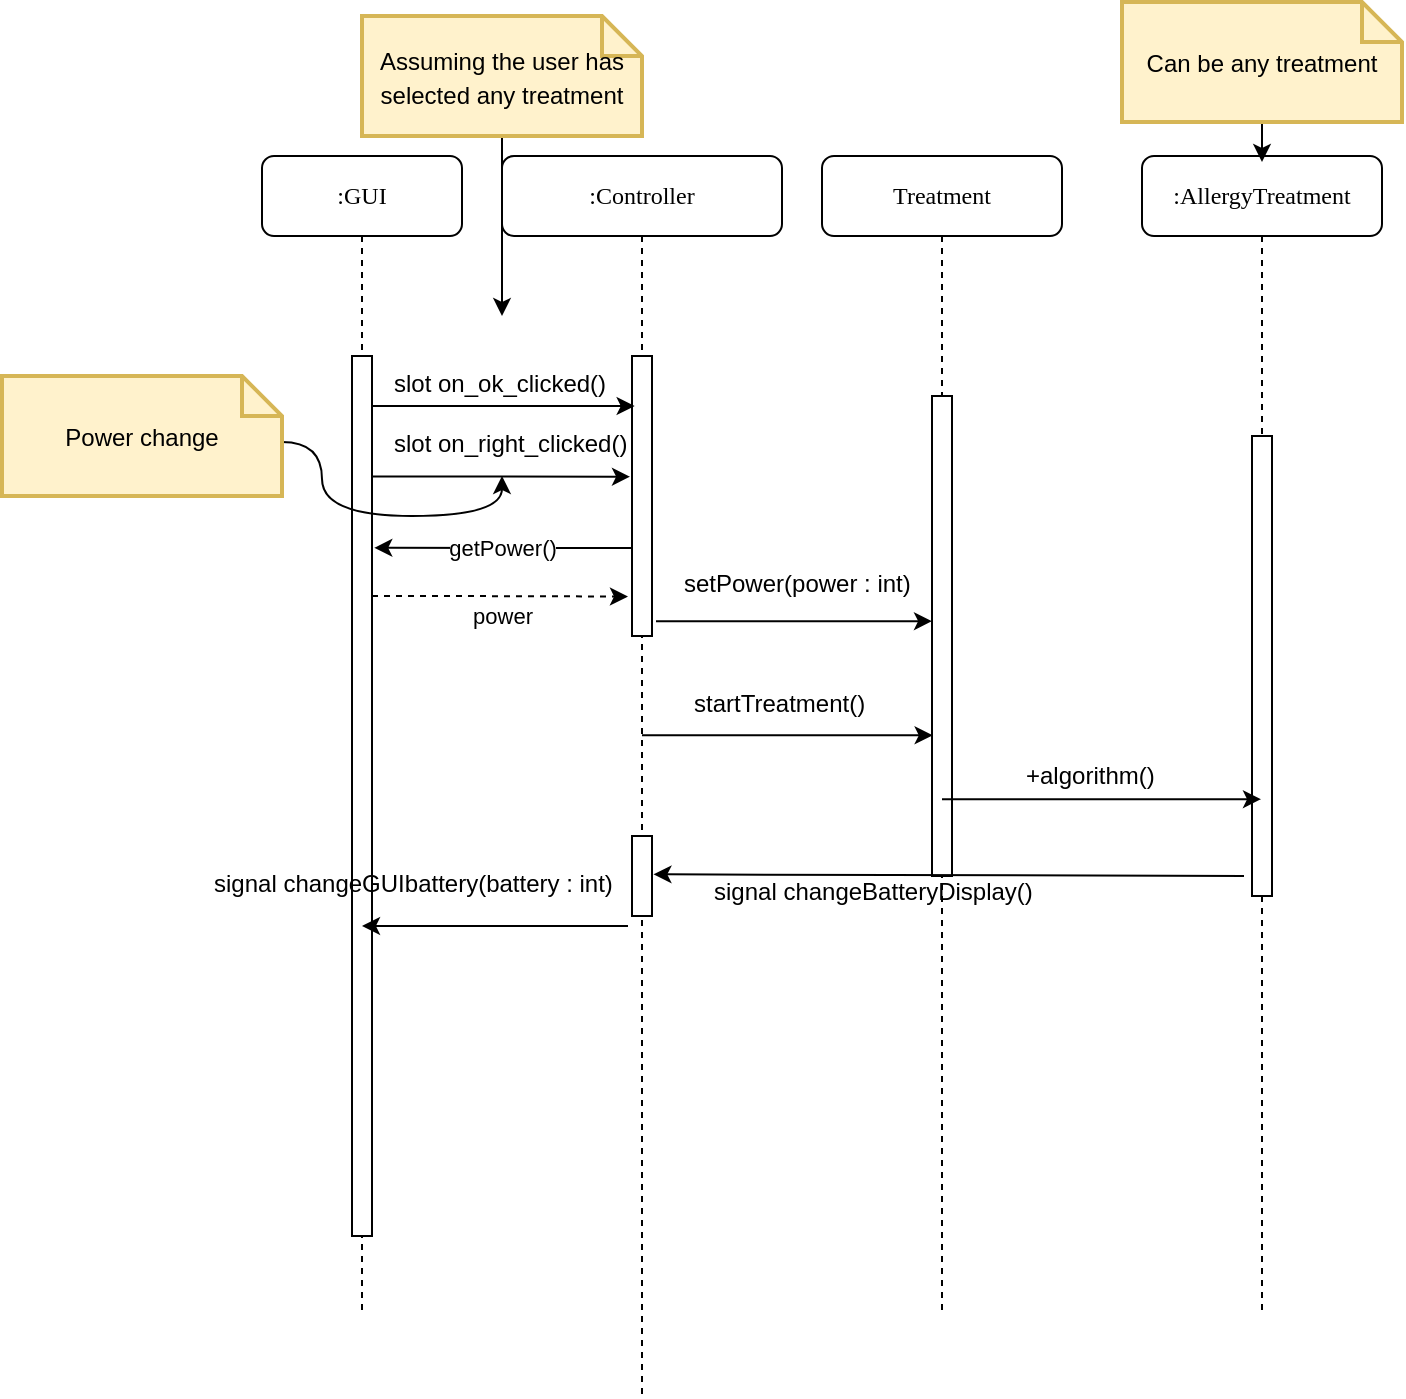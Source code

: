 <mxfile version="14.5.4" type="google"><diagram name="Page-1" id="13e1069c-82ec-6db2-03f1-153e76fe0fe0"><mxGraphModel dx="1913" dy="454" grid="1" gridSize="10" guides="1" tooltips="1" connect="1" arrows="1" fold="1" page="1" pageScale="1" pageWidth="1100" pageHeight="850" background="#ffffff" math="0" shadow="0"><root><mxCell id="0"/><mxCell id="1" parent="0"/><mxCell id="I-0-HtNob_EDXobHEYGi-2" value=":Controller" style="shape=umlLifeline;perimeter=lifelinePerimeter;whiteSpace=wrap;html=1;container=1;collapsible=0;recursiveResize=0;outlineConnect=0;rounded=1;shadow=0;comic=0;labelBackgroundColor=none;strokeWidth=1;fontFamily=Verdana;fontSize=12;align=center;" parent="1" vertex="1"><mxGeometry x="220" y="80" width="140" height="620" as="geometry"/></mxCell><mxCell id="I-0-HtNob_EDXobHEYGi-3" value="" style="html=1;points=[];perimeter=orthogonalPerimeter;rounded=0;shadow=0;comic=0;labelBackgroundColor=none;strokeWidth=1;fontFamily=Verdana;fontSize=12;align=center;" parent="I-0-HtNob_EDXobHEYGi-2" vertex="1"><mxGeometry x="65" y="100" width="10" height="140" as="geometry"/></mxCell><mxCell id="I-0-HtNob_EDXobHEYGi-46" value="" style="html=1;points=[];perimeter=orthogonalPerimeter;rounded=0;shadow=0;comic=0;labelBackgroundColor=none;strokeWidth=1;fontFamily=Verdana;fontSize=12;align=center;" parent="I-0-HtNob_EDXobHEYGi-2" vertex="1"><mxGeometry x="65" y="340" width="10" height="40" as="geometry"/></mxCell><mxCell id="I-0-HtNob_EDXobHEYGi-4" value="Treatment" style="shape=umlLifeline;perimeter=lifelinePerimeter;whiteSpace=wrap;html=1;container=1;collapsible=0;recursiveResize=0;outlineConnect=0;rounded=1;shadow=0;comic=0;labelBackgroundColor=none;strokeWidth=1;fontFamily=Verdana;fontSize=12;align=center;" parent="1" vertex="1"><mxGeometry x="380" y="80" width="120" height="580" as="geometry"/></mxCell><mxCell id="I-0-HtNob_EDXobHEYGi-5" value="" style="html=1;points=[];perimeter=orthogonalPerimeter;rounded=0;shadow=0;comic=0;labelBackgroundColor=none;strokeWidth=1;fontFamily=Verdana;fontSize=12;align=center;" parent="I-0-HtNob_EDXobHEYGi-4" vertex="1"><mxGeometry x="55" y="120" width="10" height="240" as="geometry"/></mxCell><mxCell id="I-0-HtNob_EDXobHEYGi-7" value=":AllergyTreatment" style="shape=umlLifeline;perimeter=lifelinePerimeter;whiteSpace=wrap;html=1;container=1;collapsible=0;recursiveResize=0;outlineConnect=0;rounded=1;shadow=0;comic=0;labelBackgroundColor=none;strokeWidth=1;fontFamily=Verdana;fontSize=12;align=center;" parent="1" vertex="1"><mxGeometry x="540" y="80" width="120" height="580" as="geometry"/></mxCell><mxCell id="I-0-HtNob_EDXobHEYGi-8" value="" style="html=1;points=[];perimeter=orthogonalPerimeter;rounded=0;shadow=0;comic=0;labelBackgroundColor=none;strokeWidth=1;fontFamily=Verdana;fontSize=12;align=center;" parent="I-0-HtNob_EDXobHEYGi-7" vertex="1"><mxGeometry x="55" y="140" width="10" height="230" as="geometry"/></mxCell><mxCell id="7LwXY-ihyqP7esMptS4m-1" style="edgeStyle=orthogonalEdgeStyle;rounded=0;orthogonalLoop=1;jettySize=auto;html=1;entryX=0.133;entryY=0.179;entryDx=0;entryDy=0;entryPerimeter=0;" edge="1" parent="1" source="I-0-HtNob_EDXobHEYGi-9" target="I-0-HtNob_EDXobHEYGi-3"><mxGeometry relative="1" as="geometry"><Array as="points"><mxPoint x="220" y="205"/><mxPoint x="220" y="205"/></Array></mxGeometry></mxCell><mxCell id="I-0-HtNob_EDXobHEYGi-9" value=":GUI" style="shape=umlLifeline;perimeter=lifelinePerimeter;whiteSpace=wrap;html=1;container=1;collapsible=0;recursiveResize=0;outlineConnect=0;rounded=1;shadow=0;comic=0;labelBackgroundColor=none;strokeWidth=1;fontFamily=Verdana;fontSize=12;align=center;" parent="1" vertex="1"><mxGeometry x="100" y="80" width="100" height="580" as="geometry"/></mxCell><mxCell id="I-0-HtNob_EDXobHEYGi-10" value="" style="html=1;points=[];perimeter=orthogonalPerimeter;rounded=0;shadow=0;comic=0;labelBackgroundColor=none;strokeWidth=1;fontFamily=Verdana;fontSize=12;align=center;" parent="I-0-HtNob_EDXobHEYGi-9" vertex="1"><mxGeometry x="45" y="100" width="10" height="440" as="geometry"/></mxCell><mxCell id="I-0-HtNob_EDXobHEYGi-23" value="slot on_ok_clicked()" style="text;strokeColor=none;fillColor=none;align=left;verticalAlign=top;spacingLeft=4;spacingRight=4;overflow=hidden;rotatable=0;points=[[0,0.5],[1,0.5]];portConstraint=eastwest;" parent="1" vertex="1"><mxGeometry x="160" y="180" width="120" height="26" as="geometry"/></mxCell><mxCell id="I-0-HtNob_EDXobHEYGi-25" style="edgeStyle=orthogonalEdgeStyle;rounded=0;orthogonalLoop=1;jettySize=auto;html=1;" parent="1" source="I-0-HtNob_EDXobHEYGi-24" edge="1"><mxGeometry relative="1" as="geometry"><mxPoint x="220" y="160" as="targetPoint"/></mxGeometry></mxCell><mxCell id="I-0-HtNob_EDXobHEYGi-24" value="&lt;span style=&quot;color: rgb(0 , 0 , 0) ; font-size: 12px&quot;&gt;Assuming the user has selected any treatment&lt;/span&gt;" style="shape=note;strokeWidth=2;fontSize=14;size=20;whiteSpace=wrap;html=1;fillColor=#fff2cc;strokeColor=#d6b656;fontColor=#666600;" parent="1" vertex="1"><mxGeometry x="150" y="10" width="140" height="60" as="geometry"/></mxCell><mxCell id="I-0-HtNob_EDXobHEYGi-26" value="slot on_right_clicked()" style="text;strokeColor=none;fillColor=none;align=left;verticalAlign=top;spacingLeft=4;spacingRight=4;overflow=hidden;rotatable=0;points=[[0,0.5],[1,0.5]];portConstraint=eastwest;" parent="1" vertex="1"><mxGeometry x="160" y="210" width="140" height="26" as="geometry"/></mxCell><mxCell id="I-0-HtNob_EDXobHEYGi-29" style="edgeStyle=orthogonalEdgeStyle;rounded=0;orthogonalLoop=1;jettySize=auto;html=1;curved=1;" parent="1" source="I-0-HtNob_EDXobHEYGi-28" edge="1"><mxGeometry relative="1" as="geometry"><mxPoint x="220" y="240" as="targetPoint"/><Array as="points"><mxPoint x="-20" y="223"/><mxPoint x="130" y="223"/><mxPoint x="130" y="260"/><mxPoint x="220" y="260"/></Array></mxGeometry></mxCell><mxCell id="I-0-HtNob_EDXobHEYGi-28" value="&lt;span style=&quot;color: rgb(0 , 0 , 0) ; font-size: 12px&quot;&gt;Power change&lt;/span&gt;" style="shape=note;strokeWidth=2;fontSize=14;size=20;whiteSpace=wrap;html=1;fillColor=#fff2cc;strokeColor=#d6b656;fontColor=#666600;" parent="1" vertex="1"><mxGeometry x="-30" y="190" width="140" height="60" as="geometry"/></mxCell><mxCell id="I-0-HtNob_EDXobHEYGi-31" value="" style="endArrow=classic;html=1;exitX=1.2;exitY=0.947;exitDx=0;exitDy=0;exitPerimeter=0;" parent="1" source="I-0-HtNob_EDXobHEYGi-3" target="I-0-HtNob_EDXobHEYGi-5" edge="1"><mxGeometry width="50" height="50" relative="1" as="geometry"><mxPoint x="350" y="220" as="sourcePoint"/><mxPoint x="410" y="284" as="targetPoint"/></mxGeometry></mxCell><mxCell id="I-0-HtNob_EDXobHEYGi-32" value="startTreatment()" style="text;strokeColor=none;fillColor=none;align=left;verticalAlign=top;spacingLeft=4;spacingRight=4;overflow=hidden;rotatable=0;points=[[0,0.5],[1,0.5]];portConstraint=eastwest;" parent="1" vertex="1"><mxGeometry x="310" y="340" width="100" height="26" as="geometry"/></mxCell><mxCell id="I-0-HtNob_EDXobHEYGi-37" style="edgeStyle=orthogonalEdgeStyle;curved=1;rounded=0;orthogonalLoop=1;jettySize=auto;html=1;" parent="1" source="I-0-HtNob_EDXobHEYGi-35" edge="1"><mxGeometry relative="1" as="geometry"><mxPoint x="600" y="83" as="targetPoint"/></mxGeometry></mxCell><mxCell id="I-0-HtNob_EDXobHEYGi-35" value="&lt;span style=&quot;color: rgb(0 , 0 , 0) ; font-size: 12px&quot;&gt;Can be any treatment&lt;/span&gt;" style="shape=note;strokeWidth=2;fontSize=14;size=20;whiteSpace=wrap;html=1;fillColor=#fff2cc;strokeColor=#d6b656;fontColor=#666600;" parent="1" vertex="1"><mxGeometry x="530" y="3" width="140" height="60" as="geometry"/></mxCell><mxCell id="I-0-HtNob_EDXobHEYGi-38" value="" style="endArrow=classic;html=1;entryX=0.033;entryY=0.707;entryDx=0;entryDy=0;entryPerimeter=0;" parent="1" source="I-0-HtNob_EDXobHEYGi-2" target="I-0-HtNob_EDXobHEYGi-5" edge="1"><mxGeometry width="50" height="50" relative="1" as="geometry"><mxPoint x="400" y="310" as="sourcePoint"/><mxPoint x="430" y="370" as="targetPoint"/></mxGeometry></mxCell><mxCell id="I-0-HtNob_EDXobHEYGi-40" value="&lt;span&gt;+algorithm()&lt;/span&gt;" style="text;html=1;align=left;verticalAlign=middle;resizable=0;points=[];autosize=1;" parent="1" vertex="1"><mxGeometry x="480" y="380" width="80" height="20" as="geometry"/></mxCell><mxCell id="I-0-HtNob_EDXobHEYGi-41" value="" style="endArrow=classic;html=1;exitX=0.5;exitY=0.84;exitDx=0;exitDy=0;exitPerimeter=0;" parent="1" source="I-0-HtNob_EDXobHEYGi-5" target="I-0-HtNob_EDXobHEYGi-7" edge="1"><mxGeometry width="50" height="50" relative="1" as="geometry"><mxPoint x="449.5" y="401.6" as="sourcePoint"/><mxPoint x="599.5" y="401.6" as="targetPoint"/></mxGeometry></mxCell><mxCell id="I-0-HtNob_EDXobHEYGi-42" value="signal changeBatteryDisplay()" style="text;strokeColor=none;fillColor=none;align=left;verticalAlign=top;spacingLeft=4;spacingRight=4;overflow=hidden;rotatable=0;points=[[0,0.5],[1,0.5]];portConstraint=eastwest;" parent="1" vertex="1"><mxGeometry x="320" y="434" width="170" height="26" as="geometry"/></mxCell><mxCell id="I-0-HtNob_EDXobHEYGi-43" value="" style="endArrow=classic;html=1;entryX=1.071;entryY=0.479;entryDx=0;entryDy=0;entryPerimeter=0;" parent="1" target="I-0-HtNob_EDXobHEYGi-46" edge="1"><mxGeometry width="50" height="50" relative="1" as="geometry"><mxPoint x="591" y="440" as="sourcePoint"/><mxPoint x="570" y="470" as="targetPoint"/></mxGeometry></mxCell><mxCell id="I-0-HtNob_EDXobHEYGi-51" value="" style="endArrow=classic;html=1;exitX=-0.2;exitY=1.125;exitDx=0;exitDy=0;exitPerimeter=0;" parent="1" source="I-0-HtNob_EDXobHEYGi-46" target="I-0-HtNob_EDXobHEYGi-9" edge="1"><mxGeometry width="50" height="50" relative="1" as="geometry"><mxPoint x="170" y="410" as="sourcePoint"/><mxPoint x="220" y="360" as="targetPoint"/></mxGeometry></mxCell><mxCell id="I-0-HtNob_EDXobHEYGi-50" value="signal changeGUIbattery(battery : int)" style="text;strokeColor=none;fillColor=none;align=left;verticalAlign=top;spacingLeft=4;spacingRight=4;overflow=hidden;rotatable=0;points=[[0,0.5],[1,0.5]];portConstraint=eastwest;" parent="1" vertex="1"><mxGeometry x="70" y="430" width="210" height="30" as="geometry"/></mxCell><mxCell id="7LwXY-ihyqP7esMptS4m-3" style="edgeStyle=orthogonalEdgeStyle;rounded=0;orthogonalLoop=1;jettySize=auto;html=1;entryX=-0.1;entryY=0.431;entryDx=0;entryDy=0;entryPerimeter=0;" edge="1" parent="1" source="I-0-HtNob_EDXobHEYGi-10" target="I-0-HtNob_EDXobHEYGi-3"><mxGeometry relative="1" as="geometry"><Array as="points"><mxPoint x="220" y="240"/></Array></mxGeometry></mxCell><mxCell id="I-0-HtNob_EDXobHEYGi-30" value="setPower(power : int) " style="text;strokeColor=none;fillColor=none;align=left;verticalAlign=top;spacingLeft=4;spacingRight=4;overflow=hidden;rotatable=0;points=[[0,0.5],[1,0.5]];portConstraint=eastwest;" parent="1" vertex="1"><mxGeometry x="305" y="280" width="130" height="26" as="geometry"/></mxCell><mxCell id="7LwXY-ihyqP7esMptS4m-4" value="getPower()" style="edgeStyle=orthogonalEdgeStyle;rounded=0;orthogonalLoop=1;jettySize=auto;html=1;entryX=1.114;entryY=0.218;entryDx=0;entryDy=0;entryPerimeter=0;" edge="1" parent="1" source="I-0-HtNob_EDXobHEYGi-3" target="I-0-HtNob_EDXobHEYGi-10"><mxGeometry x="0.009" relative="1" as="geometry"><Array as="points"><mxPoint x="250" y="276"/><mxPoint x="250" y="276"/></Array><mxPoint as="offset"/></mxGeometry></mxCell><mxCell id="7LwXY-ihyqP7esMptS4m-5" value="power" style="edgeStyle=orthogonalEdgeStyle;rounded=0;orthogonalLoop=1;jettySize=auto;html=1;entryX=-0.2;entryY=0.859;entryDx=0;entryDy=0;entryPerimeter=0;dashed=1;" edge="1" parent="1" source="I-0-HtNob_EDXobHEYGi-10" target="I-0-HtNob_EDXobHEYGi-3"><mxGeometry x="0.016" y="-10" relative="1" as="geometry"><Array as="points"><mxPoint x="190" y="300"/><mxPoint x="190" y="300"/></Array><mxPoint as="offset"/></mxGeometry></mxCell></root></mxGraphModel></diagram></mxfile>
